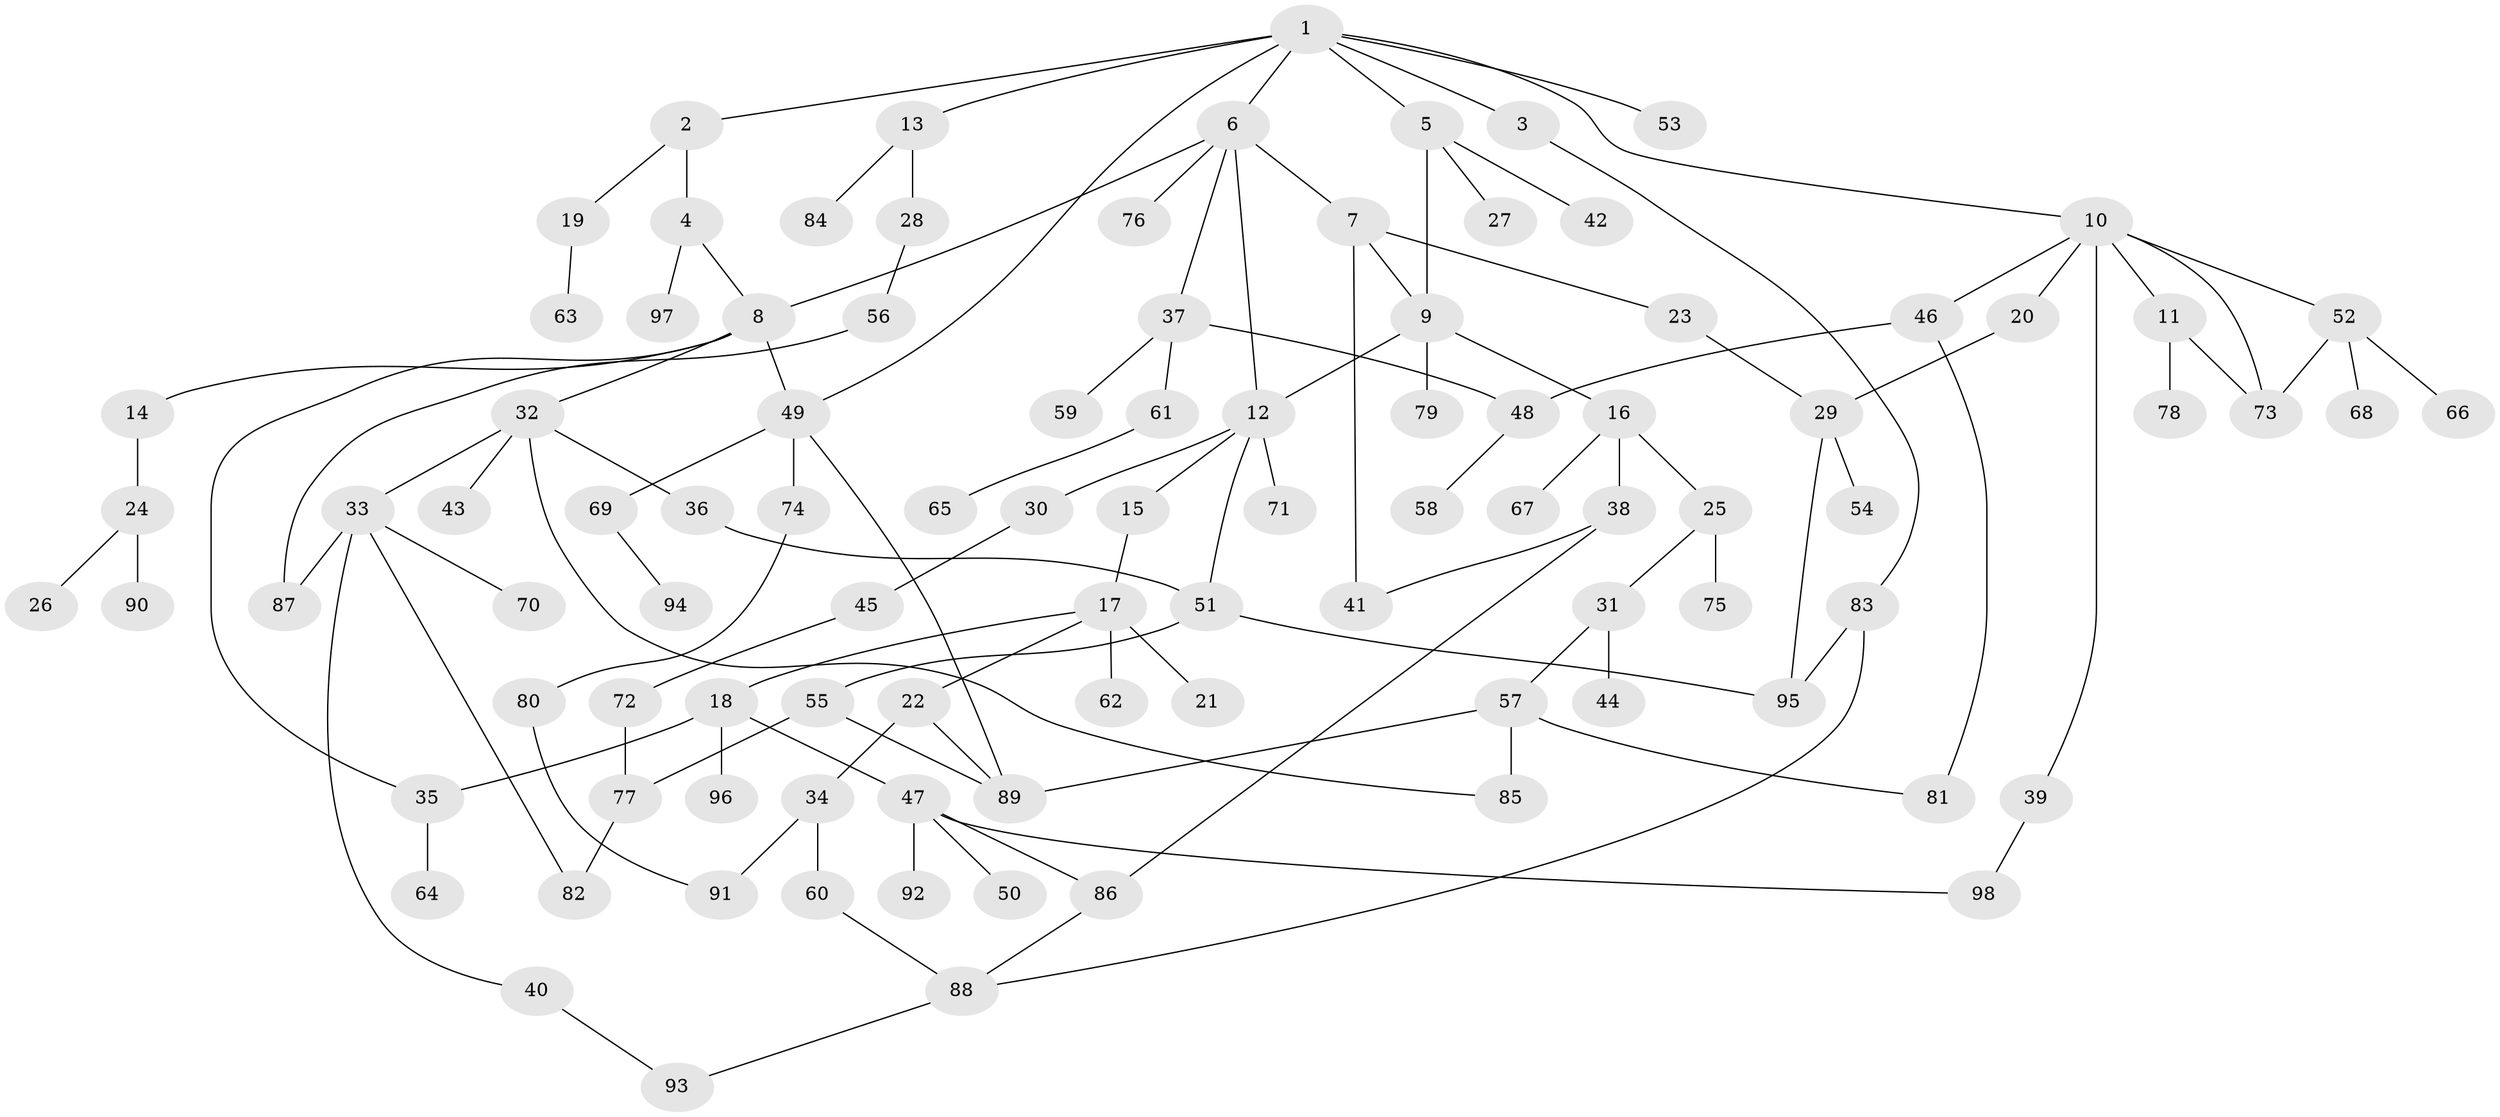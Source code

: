 // coarse degree distribution, {1: 0.7241379310344828, 2: 0.06896551724137931, 4: 0.06896551724137931, 7: 0.034482758620689655, 3: 0.034482758620689655, 13: 0.034482758620689655, 8: 0.034482758620689655}
// Generated by graph-tools (version 1.1) at 2025/44/03/04/25 21:44:53]
// undirected, 98 vertices, 124 edges
graph export_dot {
graph [start="1"]
  node [color=gray90,style=filled];
  1;
  2;
  3;
  4;
  5;
  6;
  7;
  8;
  9;
  10;
  11;
  12;
  13;
  14;
  15;
  16;
  17;
  18;
  19;
  20;
  21;
  22;
  23;
  24;
  25;
  26;
  27;
  28;
  29;
  30;
  31;
  32;
  33;
  34;
  35;
  36;
  37;
  38;
  39;
  40;
  41;
  42;
  43;
  44;
  45;
  46;
  47;
  48;
  49;
  50;
  51;
  52;
  53;
  54;
  55;
  56;
  57;
  58;
  59;
  60;
  61;
  62;
  63;
  64;
  65;
  66;
  67;
  68;
  69;
  70;
  71;
  72;
  73;
  74;
  75;
  76;
  77;
  78;
  79;
  80;
  81;
  82;
  83;
  84;
  85;
  86;
  87;
  88;
  89;
  90;
  91;
  92;
  93;
  94;
  95;
  96;
  97;
  98;
  1 -- 2;
  1 -- 3;
  1 -- 5;
  1 -- 6;
  1 -- 10;
  1 -- 13;
  1 -- 53;
  1 -- 49;
  2 -- 4;
  2 -- 19;
  3 -- 83;
  4 -- 8;
  4 -- 97;
  5 -- 27;
  5 -- 42;
  5 -- 9;
  6 -- 7;
  6 -- 37;
  6 -- 76;
  6 -- 12;
  6 -- 8;
  7 -- 9;
  7 -- 23;
  7 -- 41;
  8 -- 14;
  8 -- 32;
  8 -- 35;
  8 -- 49;
  9 -- 12;
  9 -- 16;
  9 -- 79;
  10 -- 11;
  10 -- 20;
  10 -- 39;
  10 -- 46;
  10 -- 52;
  10 -- 73;
  11 -- 78;
  11 -- 73;
  12 -- 15;
  12 -- 30;
  12 -- 51;
  12 -- 71;
  13 -- 28;
  13 -- 84;
  14 -- 24;
  15 -- 17;
  16 -- 25;
  16 -- 38;
  16 -- 67;
  17 -- 18;
  17 -- 21;
  17 -- 22;
  17 -- 62;
  18 -- 47;
  18 -- 96;
  18 -- 35;
  19 -- 63;
  20 -- 29;
  22 -- 34;
  22 -- 89;
  23 -- 29;
  24 -- 26;
  24 -- 90;
  25 -- 31;
  25 -- 75;
  28 -- 56;
  29 -- 54;
  29 -- 95;
  30 -- 45;
  31 -- 44;
  31 -- 57;
  32 -- 33;
  32 -- 36;
  32 -- 43;
  32 -- 85;
  33 -- 40;
  33 -- 70;
  33 -- 87;
  33 -- 82;
  34 -- 60;
  34 -- 91;
  35 -- 64;
  36 -- 51;
  37 -- 59;
  37 -- 61;
  37 -- 48;
  38 -- 86;
  38 -- 41;
  39 -- 98;
  40 -- 93;
  45 -- 72;
  46 -- 48;
  46 -- 81;
  47 -- 50;
  47 -- 92;
  47 -- 86;
  47 -- 98;
  48 -- 58;
  49 -- 69;
  49 -- 74;
  49 -- 89;
  51 -- 55;
  51 -- 95;
  52 -- 66;
  52 -- 68;
  52 -- 73;
  55 -- 77;
  55 -- 89;
  56 -- 87;
  57 -- 85;
  57 -- 81;
  57 -- 89;
  60 -- 88;
  61 -- 65;
  69 -- 94;
  72 -- 77;
  74 -- 80;
  77 -- 82;
  80 -- 91;
  83 -- 95;
  83 -- 88;
  86 -- 88;
  88 -- 93;
}
